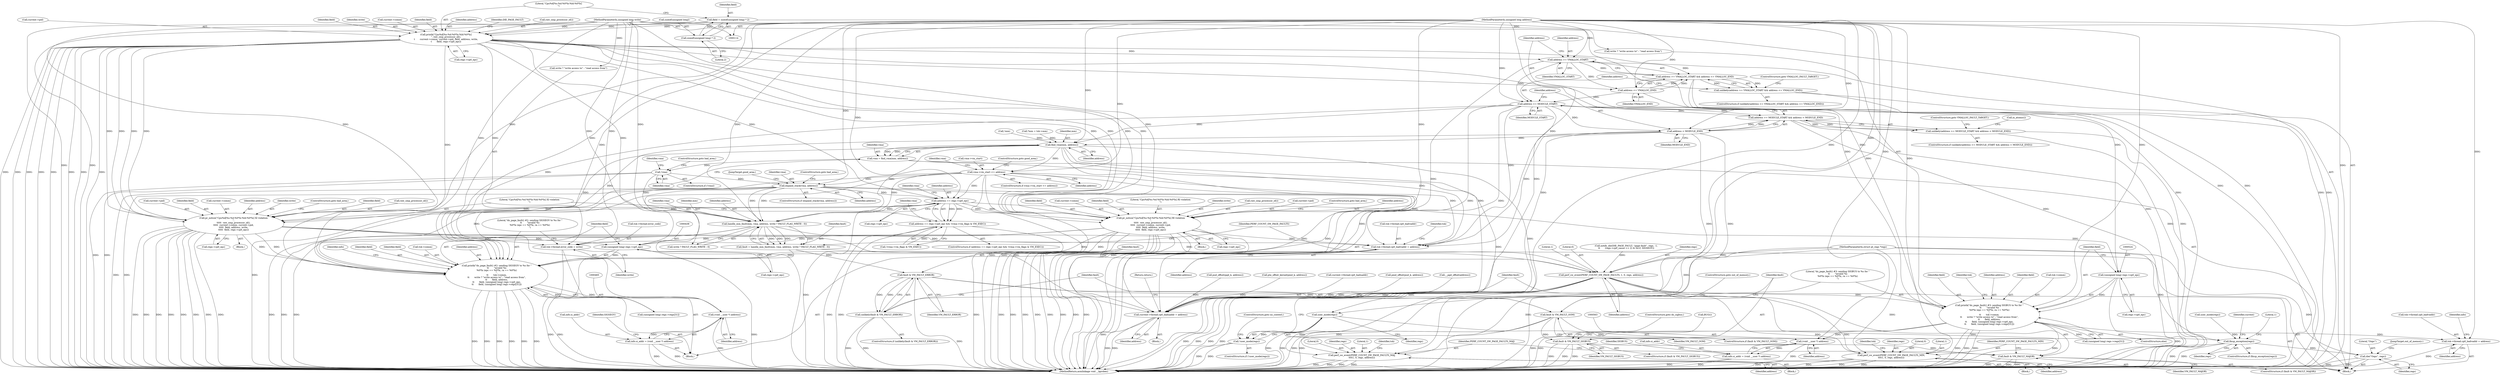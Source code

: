 digraph "0_linux_a8b0ca17b80e92faab46ee7179ba9e99ccb61233_14@pointer" {
"1000142" [label="(Call,printk(\"Cpu%d[%s:%d:%0*lx:%ld:%0*lx]\n\", raw_smp_processor_id(),\n\t       current->comm, current->pid, field, address, write,\n\t       field, regs->cp0_epc))"];
"1000134" [label="(Call,field = sizeof(unsigned long) * 2)"];
"1000136" [label="(Call,sizeof(unsigned long) * 2)"];
"1000117" [label="(MethodParameterIn,unsigned long address)"];
"1000116" [label="(MethodParameterIn,unsigned long write)"];
"1000184" [label="(Call,address >= VMALLOC_START)"];
"1000183" [label="(Call,address >= VMALLOC_START && address <= VMALLOC_END)"];
"1000182" [label="(Call,unlikely(address >= VMALLOC_START && address <= VMALLOC_END))"];
"1000187" [label="(Call,address <= VMALLOC_END)"];
"1000194" [label="(Call,address >= MODULE_START)"];
"1000193" [label="(Call,address >= MODULE_START && address < MODULE_END)"];
"1000192" [label="(Call,unlikely(address >= MODULE_START && address < MODULE_END))"];
"1000197" [label="(Call,address < MODULE_END)"];
"1000214" [label="(Call,find_vma(mm, address))"];
"1000212" [label="(Call,vma = find_vma(mm, address))"];
"1000218" [label="(Call,!vma)"];
"1000237" [label="(Call,expand_stack(vma, address))"];
"1000265" [label="(Call,address == regs->cp0_epc)"];
"1000264" [label="(Call,address == regs->cp0_epc && !(vma->vm_flags & VM_EXEC))"];
"1000277" [label="(Call,pr_notice(\"Cpu%d[%s:%d:%0*lx:%ld:%0*lx] XI violation\n\",\n\t\t\t\t\t  raw_smp_processor_id(),\n\t\t\t\t\t  current->comm, current->pid,\n\t\t\t\t\t  field, address, write,\n\t\t\t\t\t  field, regs->cp0_epc))"];
"1000411" [label="(Call,tsk->thread.cp0_badvaddr = address)"];
"1000418" [label="(Call,tsk->thread.error_code = write)"];
"1000425" [label="(Call,printk(\"do_page_fault() #2: sending SIGSEGV to %s for \"\n\t\t       \"invalid %s\n%0*lx (epc == %0*lx, ra == %0*lx)\n\",\n\t\t       tsk->comm,\n\t\t       write ? \"write access to\" : \"read access from\",\n\t\t       field, address,\n\t\t       field, (unsigned long) regs->cp0_epc,\n\t\t       field, (unsigned long) regs->regs[31]))"];
"1000464" [label="(Call,(void __user *) address)"];
"1000460" [label="(Call,info.si_addr = (void __user *) address)"];
"1000437" [label="(Call,(unsigned long) regs->cp0_epc)"];
"1000478" [label="(Call,current->thread.cp0_baduaddr = address)"];
"1000302" [label="(Call,pr_notice(\"Cpu%d[%s:%d:%0*lx:%ld:%0*lx] RI violation\n\",\n\t\t\t\t\t  raw_smp_processor_id(),\n\t\t\t\t\t  current->comm, current->pid,\n\t\t\t\t\t  field, address, write,\n\t\t\t\t\t  field, regs->cp0_epc))"];
"1000335" [label="(Call,handle_mm_fault(mm, vma, address, write ? FAULT_FLAG_WRITE : 0))"];
"1000333" [label="(Call,fault = handle_mm_fault(mm, vma, address, write ? FAULT_FLAG_WRITE : 0))"];
"1000351" [label="(Call,fault & VM_FAULT_ERROR)"];
"1000350" [label="(Call,unlikely(fault & VM_FAULT_ERROR))"];
"1000356" [label="(Call,fault & VM_FAULT_OOM)"];
"1000362" [label="(Call,fault & VM_FAULT_SIGBUS)"];
"1000368" [label="(Call,fault & VM_FAULT_MAJOR)"];
"1000343" [label="(Call,perf_sw_event(PERF_COUNT_SW_PAGE_FAULTS, 1, 0, regs, address))"];
"1000372" [label="(Call,perf_sw_event(PERF_COUNT_SW_PAGE_FAULTS_MAJ,\n\t\t\t\t1, 0, regs, address))"];
"1000384" [label="(Call,perf_sw_event(PERF_COUNT_SW_PAGE_FAULTS_MIN,\n\t\t\t\t1, 0, regs, address))"];
"1000507" [label="(Call,user_mode(regs))"];
"1000475" [label="(Call,fixup_exception(regs))"];
"1000488" [label="(Call,die(\"Oops\", regs))"];
"1000506" [label="(Call,!user_mode(regs))"];
"1000511" [label="(Call,printk(\"do_page_fault() #3: sending SIGBUS to %s for \"\n\t\t       \"invalid %s\n%0*lx (epc == %0*lx, ra == %0*lx)\n\",\n\t\t       tsk->comm,\n\t\t       write ? \"write access to\" : \"read access from\",\n\t\t       field, address,\n\t\t       field, (unsigned long) regs->cp0_epc,\n\t\t       field, (unsigned long) regs->regs[31]))"];
"1000536" [label="(Call,tsk->thread.cp0_badvaddr = address)"];
"1000562" [label="(Call,(void __user *) address)"];
"1000558" [label="(Call,info.si_addr = (void __user *) address)"];
"1000523" [label="(Call,(unsigned long) regs->cp0_epc)"];
"1000222" [label="(Call,vma->vm_start <= address)"];
"1000241" [label="(JumpTarget,good_area:)"];
"1000355" [label="(ControlStructure,if (fault & VM_FAULT_OOM))"];
"1000383" [label="(Block,)"];
"1000435" [label="(Identifier,address)"];
"1000200" [label="(ControlStructure,goto VMALLOC_FAULT_TARGET;)"];
"1000222" [label="(Call,vma->vm_start <= address)"];
"1000452" [label="(Identifier,info)"];
"1000152" [label="(Identifier,address)"];
"1000314" [label="(Identifier,field)"];
"1000347" [label="(Identifier,regs)"];
"1000118" [label="(Block,)"];
"1000659" [label="(MethodReturn,asmlinkage void __kprobes)"];
"1000266" [label="(Identifier,address)"];
"1000481" [label="(Identifier,current)"];
"1000442" [label="(Identifier,field)"];
"1000484" [label="(Identifier,address)"];
"1000489" [label="(Literal,\"Oops\")"];
"1000344" [label="(Identifier,PERF_COUNT_SW_PAGE_FAULTS)"];
"1000348" [label="(Identifier,address)"];
"1000283" [label="(Call,current->pid)"];
"1000491" [label="(JumpTarget,out_of_memory:)"];
"1000545" [label="(Identifier,info)"];
"1000521" [label="(Identifier,address)"];
"1000487" [label="(Literal,1)"];
"1000507" [label="(Call,user_mode(regs))"];
"1000278" [label="(Literal,\"Cpu%d[%s:%d:%0*lx:%ld:%0*lx] XI violation\n\")"];
"1000522" [label="(Identifier,field)"];
"1000199" [label="(Identifier,MODULE_END)"];
"1000137" [label="(Call,sizeof(unsigned long))"];
"1000212" [label="(Call,vma = find_vma(mm, address))"];
"1000289" [label="(Identifier,field)"];
"1000618" [label="(Call,pud_offset(pgd_k, address))"];
"1000516" [label="(Call,write ? \"write access to\" : \"read access from\")"];
"1000188" [label="(Identifier,address)"];
"1000410" [label="(Block,)"];
"1000370" [label="(Identifier,VM_FAULT_MAJOR)"];
"1000305" [label="(Call,current->comm)"];
"1000161" [label="(Identifier,DIE_PAGE_FAULT)"];
"1000134" [label="(Call,field = sizeof(unsigned long) * 2)"];
"1000337" [label="(Identifier,vma)"];
"1000478" [label="(Call,current->thread.cp0_baduaddr = address)"];
"1000333" [label="(Call,fault = handle_mm_fault(mm, vma, address, write ? FAULT_FLAG_WRITE : 0))"];
"1000356" [label="(Call,fault & VM_FAULT_OOM)"];
"1000424" [label="(Identifier,write)"];
"1000371" [label="(Block,)"];
"1000311" [label="(Identifier,field)"];
"1000343" [label="(Call,perf_sw_event(PERF_COUNT_SW_PAGE_FAULTS, 1, 0, regs, address))"];
"1000219" [label="(Identifier,vma)"];
"1000377" [label="(Identifier,address)"];
"1000505" [label="(ControlStructure,if (!user_mode(regs)))"];
"1000280" [label="(Call,current->comm)"];
"1000536" [label="(Call,tsk->thread.cp0_badvaddr = address)"];
"1000116" [label="(MethodParameterIn,unsigned long write)"];
"1000195" [label="(Identifier,address)"];
"1000227" [label="(ControlStructure,goto good_area;)"];
"1000474" [label="(ControlStructure,if (fixup_exception(regs)))"];
"1000144" [label="(Call,raw_smp_processor_id())"];
"1000529" [label="(Call,(unsigned long) regs->regs[31])"];
"1000508" [label="(Identifier,regs)"];
"1000303" [label="(Literal,\"Cpu%d[%s:%d:%0*lx:%ld:%0*lx] RI violation\n\")"];
"1000128" [label="(Call,*mm = tsk->mm)"];
"1000649" [label="(Call,pte_offset_kernel(pmd_k, address))"];
"1000419" [label="(Call,tsk->thread.error_code)"];
"1000434" [label="(Identifier,field)"];
"1000479" [label="(Call,current->thread.cp0_baduaddr)"];
"1000313" [label="(Identifier,write)"];
"1000509" [label="(ControlStructure,goto no_context;)"];
"1000466" [label="(Identifier,address)"];
"1000513" [label="(Call,tsk->comm)"];
"1000203" [label="(Call,in_atomic())"];
"1000335" [label="(Call,handle_mm_fault(mm, vma, address, write ? FAULT_FLAG_WRITE : 0))"];
"1000352" [label="(Identifier,fault)"];
"1000287" [label="(Identifier,address)"];
"1000634" [label="(Call,pmd_offset(pud_k, address))"];
"1000226" [label="(Identifier,address)"];
"1000476" [label="(Identifier,regs)"];
"1000264" [label="(Call,address == regs->cp0_epc && !(vma->vm_flags & VM_EXEC))"];
"1000190" [label="(ControlStructure,goto VMALLOC_FAULT_TARGET;)"];
"1000334" [label="(Identifier,fault)"];
"1000358" [label="(Identifier,VM_FAULT_OOM)"];
"1000304" [label="(Call,raw_smp_processor_id())"];
"1000302" [label="(Call,pr_notice(\"Cpu%d[%s:%d:%0*lx:%ld:%0*lx] RI violation\n\",\n\t\t\t\t\t  raw_smp_processor_id(),\n\t\t\t\t\t  current->comm, current->pid,\n\t\t\t\t\t  field, address, write,\n\t\t\t\t\t  field, regs->cp0_epc))"];
"1000143" [label="(Literal,\"Cpu%d[%s:%d:%0*lx:%ld:%0*lx]\n\")"];
"1000490" [label="(Identifier,regs)"];
"1000308" [label="(Call,current->pid)"];
"1000216" [label="(Identifier,address)"];
"1000430" [label="(Call,write ? \"write access to\" : \"read access from\")"];
"1000475" [label="(Call,fixup_exception(regs))"];
"1000576" [label="(Call,__pgd_offset(address))"];
"1000184" [label="(Call,address >= VMALLOC_START)"];
"1000238" [label="(Identifier,vma)"];
"1000367" [label="(ControlStructure,if (fault & VM_FAULT_MAJOR))"];
"1000277" [label="(Call,pr_notice(\"Cpu%d[%s:%d:%0*lx:%ld:%0*lx] XI violation\n\",\n\t\t\t\t\t  raw_smp_processor_id(),\n\t\t\t\t\t  current->comm, current->pid,\n\t\t\t\t\t  field, address, write,\n\t\t\t\t\t  field, regs->cp0_epc))"];
"1000117" [label="(MethodParameterIn,unsigned long address)"];
"1000376" [label="(Identifier,regs)"];
"1000460" [label="(Call,info.si_addr = (void __user *) address)"];
"1000191" [label="(ControlStructure,if (unlikely(address >= MODULE_START && address < MODULE_END)))"];
"1000301" [label="(Block,)"];
"1000389" [label="(Identifier,address)"];
"1000392" [label="(Identifier,tsk)"];
"1000273" [label="(Identifier,vma)"];
"1000345" [label="(Literal,1)"];
"1000288" [label="(Identifier,write)"];
"1000139" [label="(Literal,2)"];
"1000558" [label="(Call,info.si_addr = (void __user *) address)"];
"1000380" [label="(Identifier,tsk)"];
"1000232" [label="(Identifier,vma)"];
"1000183" [label="(Call,address >= VMALLOC_START && address <= VMALLOC_END)"];
"1000318" [label="(ControlStructure,goto bad_area;)"];
"1000148" [label="(Call,current->pid)"];
"1000270" [label="(Call,!(vma->vm_flags & VM_EXEC))"];
"1000375" [label="(Literal,0)"];
"1000192" [label="(Call,unlikely(address >= MODULE_START && address < MODULE_END))"];
"1000363" [label="(Identifier,fault)"];
"1000542" [label="(Identifier,address)"];
"1000213" [label="(Identifier,vma)"];
"1000385" [label="(Identifier,PERF_COUNT_SW_PAGE_FAULTS_MIN)"];
"1000520" [label="(Identifier,field)"];
"1000198" [label="(Identifier,address)"];
"1000426" [label="(Literal,\"do_page_fault() #2: sending SIGSEGV to %s for \"\n\t\t       \"invalid %s\n%0*lx (epc == %0*lx, ra == %0*lx)\n\")"];
"1000418" [label="(Call,tsk->thread.error_code = write)"];
"1000154" [label="(Identifier,field)"];
"1000364" [label="(Identifier,VM_FAULT_SIGBUS)"];
"1000186" [label="(Identifier,VMALLOC_START)"];
"1000315" [label="(Call,regs->cp0_epc)"];
"1000193" [label="(Call,address >= MODULE_START && address < MODULE_END)"];
"1000362" [label="(Call,fault & VM_FAULT_SIGBUS)"];
"1000512" [label="(Literal,\"do_page_fault() #3: sending SIGBUS to %s for \"\n\t\t       \"invalid %s\n%0*lx (epc == %0*lx, ra == %0*lx)\n\")"];
"1000366" [label="(Call,BUG())"];
"1000566" [label="(Identifier,SIGBUS)"];
"1000215" [label="(Identifier,mm)"];
"1000411" [label="(Call,tsk->thread.cp0_badvaddr = address)"];
"1000267" [label="(Call,regs->cp0_epc)"];
"1000339" [label="(Call,write ? FAULT_FLAG_WRITE : 0)"];
"1000368" [label="(Call,fault & VM_FAULT_MAJOR)"];
"1000523" [label="(Call,(unsigned long) regs->cp0_epc)"];
"1000537" [label="(Call,tsk->thread.cp0_badvaddr)"];
"1000511" [label="(Call,printk(\"do_page_fault() #3: sending SIGBUS to %s for \"\n\t\t       \"invalid %s\n%0*lx (epc == %0*lx, ra == %0*lx)\n\",\n\t\t       tsk->comm,\n\t\t       write ? \"write access to\" : \"read access from\",\n\t\t       field, address,\n\t\t       field, (unsigned long) regs->cp0_epc,\n\t\t       field, (unsigned long) regs->regs[31]))"];
"1000153" [label="(Identifier,write)"];
"1000217" [label="(ControlStructure,if (!vma))"];
"1000351" [label="(Call,fault & VM_FAULT_ERROR)"];
"1000185" [label="(Identifier,address)"];
"1000412" [label="(Call,tsk->thread.cp0_badvaddr)"];
"1000265" [label="(Call,address == regs->cp0_epc)"];
"1000417" [label="(Identifier,address)"];
"1000539" [label="(Identifier,tsk)"];
"1000155" [label="(Call,regs->cp0_epc)"];
"1000384" [label="(Call,perf_sw_event(PERF_COUNT_SW_PAGE_FAULTS_MIN,\n\t\t\t\t1, 0, regs, address))"];
"1000204" [label="(Call,!mm)"];
"1000135" [label="(Identifier,field)"];
"1000220" [label="(ControlStructure,goto bad_area;)"];
"1000350" [label="(Call,unlikely(fault & VM_FAULT_ERROR))"];
"1000189" [label="(Identifier,VMALLOC_END)"];
"1000182" [label="(Call,unlikely(address >= VMALLOC_START && address <= VMALLOC_END))"];
"1000298" [label="(Identifier,vma)"];
"1000290" [label="(Call,regs->cp0_epc)"];
"1000349" [label="(ControlStructure,if (unlikely(fault & VM_FAULT_ERROR)))"];
"1000346" [label="(Literal,0)"];
"1000197" [label="(Call,address < MODULE_END)"];
"1000276" [label="(Block,)"];
"1000357" [label="(Identifier,fault)"];
"1000373" [label="(Identifier,PERF_COUNT_SW_PAGE_FAULTS_MAJ)"];
"1000223" [label="(Call,vma->vm_start)"];
"1000237" [label="(Call,expand_stack(vma, address))"];
"1000436" [label="(Identifier,field)"];
"1000525" [label="(Call,regs->cp0_epc)"];
"1000559" [label="(Call,info.si_addr)"];
"1000145" [label="(Call,current->comm)"];
"1000263" [label="(ControlStructure,if (address == regs->cp0_epc && !(vma->vm_flags & VM_EXEC)))"];
"1000388" [label="(Identifier,regs)"];
"1000194" [label="(Call,address >= MODULE_START)"];
"1000562" [label="(Call,(void __user *) address)"];
"1000437" [label="(Call,(unsigned long) regs->cp0_epc)"];
"1000214" [label="(Call,find_vma(mm, address))"];
"1000218" [label="(Call,!vma)"];
"1000293" [label="(ControlStructure,goto bad_area;)"];
"1000485" [label="(Return,return;)"];
"1000160" [label="(Call,notify_die(DIE_PAGE_FAULT, \"page fault\", regs, -1,\n\t\t       (regs->cp0_cause >> 2) & 0x1f, SIGSEGV))"];
"1000187" [label="(Call,address <= VMALLOC_END)"];
"1000387" [label="(Literal,0)"];
"1000488" [label="(Call,die(\"Oops\", regs))"];
"1000464" [label="(Call,(void __user *) address)"];
"1000336" [label="(Identifier,mm)"];
"1000286" [label="(Identifier,field)"];
"1000365" [label="(ControlStructure,goto do_sigbus;)"];
"1000386" [label="(Literal,1)"];
"1000361" [label="(ControlStructure,if (fault & VM_FAULT_SIGBUS))"];
"1000279" [label="(Call,raw_smp_processor_id())"];
"1000408" [label="(Call,user_mode(regs))"];
"1000564" [label="(Identifier,address)"];
"1000224" [label="(Identifier,vma)"];
"1000461" [label="(Call,info.si_addr)"];
"1000427" [label="(Call,tsk->comm)"];
"1000468" [label="(Identifier,SIGSEGV)"];
"1000425" [label="(Call,printk(\"do_page_fault() #2: sending SIGSEGV to %s for \"\n\t\t       \"invalid %s\n%0*lx (epc == %0*lx, ra == %0*lx)\n\",\n\t\t       tsk->comm,\n\t\t       write ? \"write access to\" : \"read access from\",\n\t\t       field, address,\n\t\t       field, (unsigned long) regs->cp0_epc,\n\t\t       field, (unsigned long) regs->regs[31]))"];
"1000338" [label="(Identifier,address)"];
"1000151" [label="(Identifier,field)"];
"1000221" [label="(ControlStructure,if (vma->vm_start <= address))"];
"1000369" [label="(Identifier,fault)"];
"1000181" [label="(ControlStructure,if (unlikely(address >= VMALLOC_START && address <= VMALLOC_END)))"];
"1000136" [label="(Call,sizeof(unsigned long) * 2)"];
"1000372" [label="(Call,perf_sw_event(PERF_COUNT_SW_PAGE_FAULTS_MAJ,\n\t\t\t\t1, 0, regs, address))"];
"1000374" [label="(Literal,1)"];
"1000506" [label="(Call,!user_mode(regs))"];
"1000236" [label="(ControlStructure,if (expand_stack(vma, address)))"];
"1000477" [label="(Block,)"];
"1000115" [label="(MethodParameterIn,struct pt_regs *regs)"];
"1000240" [label="(ControlStructure,goto bad_area;)"];
"1000510" [label="(ControlStructure,else)"];
"1000312" [label="(Identifier,address)"];
"1000142" [label="(Call,printk(\"Cpu%d[%s:%d:%0*lx:%ld:%0*lx]\n\", raw_smp_processor_id(),\n\t       current->comm, current->pid, field, address, write,\n\t       field, regs->cp0_epc))"];
"1000359" [label="(ControlStructure,goto out_of_memory;)"];
"1000439" [label="(Call,regs->cp0_epc)"];
"1000353" [label="(Identifier,VM_FAULT_ERROR)"];
"1000196" [label="(Identifier,MODULE_START)"];
"1000421" [label="(Identifier,tsk)"];
"1000528" [label="(Identifier,field)"];
"1000443" [label="(Call,(unsigned long) regs->regs[31])"];
"1000239" [label="(Identifier,address)"];
"1000142" -> "1000118"  [label="AST: "];
"1000142" -> "1000155"  [label="CFG: "];
"1000143" -> "1000142"  [label="AST: "];
"1000144" -> "1000142"  [label="AST: "];
"1000145" -> "1000142"  [label="AST: "];
"1000148" -> "1000142"  [label="AST: "];
"1000151" -> "1000142"  [label="AST: "];
"1000152" -> "1000142"  [label="AST: "];
"1000153" -> "1000142"  [label="AST: "];
"1000154" -> "1000142"  [label="AST: "];
"1000155" -> "1000142"  [label="AST: "];
"1000161" -> "1000142"  [label="CFG: "];
"1000142" -> "1000659"  [label="DDG: "];
"1000142" -> "1000659"  [label="DDG: "];
"1000142" -> "1000659"  [label="DDG: "];
"1000142" -> "1000659"  [label="DDG: "];
"1000142" -> "1000659"  [label="DDG: "];
"1000142" -> "1000659"  [label="DDG: "];
"1000142" -> "1000659"  [label="DDG: "];
"1000142" -> "1000659"  [label="DDG: "];
"1000134" -> "1000142"  [label="DDG: "];
"1000117" -> "1000142"  [label="DDG: "];
"1000116" -> "1000142"  [label="DDG: "];
"1000142" -> "1000184"  [label="DDG: "];
"1000142" -> "1000265"  [label="DDG: "];
"1000142" -> "1000277"  [label="DDG: "];
"1000142" -> "1000277"  [label="DDG: "];
"1000142" -> "1000277"  [label="DDG: "];
"1000142" -> "1000277"  [label="DDG: "];
"1000142" -> "1000302"  [label="DDG: "];
"1000142" -> "1000302"  [label="DDG: "];
"1000142" -> "1000302"  [label="DDG: "];
"1000142" -> "1000302"  [label="DDG: "];
"1000142" -> "1000418"  [label="DDG: "];
"1000142" -> "1000425"  [label="DDG: "];
"1000142" -> "1000437"  [label="DDG: "];
"1000142" -> "1000511"  [label="DDG: "];
"1000142" -> "1000523"  [label="DDG: "];
"1000134" -> "1000118"  [label="AST: "];
"1000134" -> "1000136"  [label="CFG: "];
"1000135" -> "1000134"  [label="AST: "];
"1000136" -> "1000134"  [label="AST: "];
"1000143" -> "1000134"  [label="CFG: "];
"1000134" -> "1000659"  [label="DDG: "];
"1000136" -> "1000134"  [label="DDG: "];
"1000136" -> "1000139"  [label="CFG: "];
"1000137" -> "1000136"  [label="AST: "];
"1000139" -> "1000136"  [label="AST: "];
"1000117" -> "1000114"  [label="AST: "];
"1000117" -> "1000659"  [label="DDG: "];
"1000117" -> "1000184"  [label="DDG: "];
"1000117" -> "1000187"  [label="DDG: "];
"1000117" -> "1000194"  [label="DDG: "];
"1000117" -> "1000197"  [label="DDG: "];
"1000117" -> "1000214"  [label="DDG: "];
"1000117" -> "1000222"  [label="DDG: "];
"1000117" -> "1000237"  [label="DDG: "];
"1000117" -> "1000265"  [label="DDG: "];
"1000117" -> "1000277"  [label="DDG: "];
"1000117" -> "1000302"  [label="DDG: "];
"1000117" -> "1000335"  [label="DDG: "];
"1000117" -> "1000343"  [label="DDG: "];
"1000117" -> "1000372"  [label="DDG: "];
"1000117" -> "1000384"  [label="DDG: "];
"1000117" -> "1000411"  [label="DDG: "];
"1000117" -> "1000425"  [label="DDG: "];
"1000117" -> "1000464"  [label="DDG: "];
"1000117" -> "1000478"  [label="DDG: "];
"1000117" -> "1000511"  [label="DDG: "];
"1000117" -> "1000536"  [label="DDG: "];
"1000117" -> "1000562"  [label="DDG: "];
"1000116" -> "1000114"  [label="AST: "];
"1000116" -> "1000659"  [label="DDG: "];
"1000116" -> "1000277"  [label="DDG: "];
"1000116" -> "1000302"  [label="DDG: "];
"1000116" -> "1000335"  [label="DDG: "];
"1000116" -> "1000339"  [label="DDG: "];
"1000116" -> "1000418"  [label="DDG: "];
"1000116" -> "1000425"  [label="DDG: "];
"1000116" -> "1000430"  [label="DDG: "];
"1000116" -> "1000511"  [label="DDG: "];
"1000116" -> "1000516"  [label="DDG: "];
"1000184" -> "1000183"  [label="AST: "];
"1000184" -> "1000186"  [label="CFG: "];
"1000185" -> "1000184"  [label="AST: "];
"1000186" -> "1000184"  [label="AST: "];
"1000188" -> "1000184"  [label="CFG: "];
"1000183" -> "1000184"  [label="CFG: "];
"1000184" -> "1000659"  [label="DDG: "];
"1000184" -> "1000183"  [label="DDG: "];
"1000184" -> "1000183"  [label="DDG: "];
"1000184" -> "1000187"  [label="DDG: "];
"1000184" -> "1000194"  [label="DDG: "];
"1000183" -> "1000182"  [label="AST: "];
"1000183" -> "1000187"  [label="CFG: "];
"1000187" -> "1000183"  [label="AST: "];
"1000182" -> "1000183"  [label="CFG: "];
"1000183" -> "1000659"  [label="DDG: "];
"1000183" -> "1000659"  [label="DDG: "];
"1000183" -> "1000182"  [label="DDG: "];
"1000183" -> "1000182"  [label="DDG: "];
"1000187" -> "1000183"  [label="DDG: "];
"1000187" -> "1000183"  [label="DDG: "];
"1000182" -> "1000181"  [label="AST: "];
"1000190" -> "1000182"  [label="CFG: "];
"1000195" -> "1000182"  [label="CFG: "];
"1000182" -> "1000659"  [label="DDG: "];
"1000182" -> "1000659"  [label="DDG: "];
"1000187" -> "1000189"  [label="CFG: "];
"1000188" -> "1000187"  [label="AST: "];
"1000189" -> "1000187"  [label="AST: "];
"1000187" -> "1000659"  [label="DDG: "];
"1000187" -> "1000194"  [label="DDG: "];
"1000194" -> "1000193"  [label="AST: "];
"1000194" -> "1000196"  [label="CFG: "];
"1000195" -> "1000194"  [label="AST: "];
"1000196" -> "1000194"  [label="AST: "];
"1000198" -> "1000194"  [label="CFG: "];
"1000193" -> "1000194"  [label="CFG: "];
"1000194" -> "1000659"  [label="DDG: "];
"1000194" -> "1000659"  [label="DDG: "];
"1000194" -> "1000193"  [label="DDG: "];
"1000194" -> "1000193"  [label="DDG: "];
"1000194" -> "1000197"  [label="DDG: "];
"1000194" -> "1000214"  [label="DDG: "];
"1000194" -> "1000411"  [label="DDG: "];
"1000194" -> "1000425"  [label="DDG: "];
"1000194" -> "1000478"  [label="DDG: "];
"1000193" -> "1000192"  [label="AST: "];
"1000193" -> "1000197"  [label="CFG: "];
"1000197" -> "1000193"  [label="AST: "];
"1000192" -> "1000193"  [label="CFG: "];
"1000193" -> "1000659"  [label="DDG: "];
"1000193" -> "1000659"  [label="DDG: "];
"1000193" -> "1000192"  [label="DDG: "];
"1000193" -> "1000192"  [label="DDG: "];
"1000197" -> "1000193"  [label="DDG: "];
"1000197" -> "1000193"  [label="DDG: "];
"1000192" -> "1000191"  [label="AST: "];
"1000200" -> "1000192"  [label="CFG: "];
"1000203" -> "1000192"  [label="CFG: "];
"1000192" -> "1000659"  [label="DDG: "];
"1000192" -> "1000659"  [label="DDG: "];
"1000197" -> "1000199"  [label="CFG: "];
"1000198" -> "1000197"  [label="AST: "];
"1000199" -> "1000197"  [label="AST: "];
"1000197" -> "1000659"  [label="DDG: "];
"1000197" -> "1000659"  [label="DDG: "];
"1000197" -> "1000214"  [label="DDG: "];
"1000197" -> "1000411"  [label="DDG: "];
"1000197" -> "1000425"  [label="DDG: "];
"1000197" -> "1000478"  [label="DDG: "];
"1000214" -> "1000212"  [label="AST: "];
"1000214" -> "1000216"  [label="CFG: "];
"1000215" -> "1000214"  [label="AST: "];
"1000216" -> "1000214"  [label="AST: "];
"1000212" -> "1000214"  [label="CFG: "];
"1000214" -> "1000659"  [label="DDG: "];
"1000214" -> "1000659"  [label="DDG: "];
"1000214" -> "1000212"  [label="DDG: "];
"1000214" -> "1000212"  [label="DDG: "];
"1000128" -> "1000214"  [label="DDG: "];
"1000204" -> "1000214"  [label="DDG: "];
"1000214" -> "1000222"  [label="DDG: "];
"1000214" -> "1000335"  [label="DDG: "];
"1000214" -> "1000411"  [label="DDG: "];
"1000214" -> "1000425"  [label="DDG: "];
"1000214" -> "1000478"  [label="DDG: "];
"1000212" -> "1000118"  [label="AST: "];
"1000213" -> "1000212"  [label="AST: "];
"1000219" -> "1000212"  [label="CFG: "];
"1000212" -> "1000659"  [label="DDG: "];
"1000212" -> "1000218"  [label="DDG: "];
"1000218" -> "1000217"  [label="AST: "];
"1000218" -> "1000219"  [label="CFG: "];
"1000219" -> "1000218"  [label="AST: "];
"1000220" -> "1000218"  [label="CFG: "];
"1000224" -> "1000218"  [label="CFG: "];
"1000218" -> "1000659"  [label="DDG: "];
"1000218" -> "1000659"  [label="DDG: "];
"1000218" -> "1000237"  [label="DDG: "];
"1000218" -> "1000335"  [label="DDG: "];
"1000237" -> "1000236"  [label="AST: "];
"1000237" -> "1000239"  [label="CFG: "];
"1000238" -> "1000237"  [label="AST: "];
"1000239" -> "1000237"  [label="AST: "];
"1000240" -> "1000237"  [label="CFG: "];
"1000241" -> "1000237"  [label="CFG: "];
"1000237" -> "1000659"  [label="DDG: "];
"1000237" -> "1000659"  [label="DDG: "];
"1000237" -> "1000659"  [label="DDG: "];
"1000222" -> "1000237"  [label="DDG: "];
"1000237" -> "1000265"  [label="DDG: "];
"1000237" -> "1000335"  [label="DDG: "];
"1000237" -> "1000335"  [label="DDG: "];
"1000237" -> "1000411"  [label="DDG: "];
"1000237" -> "1000425"  [label="DDG: "];
"1000237" -> "1000478"  [label="DDG: "];
"1000265" -> "1000264"  [label="AST: "];
"1000265" -> "1000267"  [label="CFG: "];
"1000266" -> "1000265"  [label="AST: "];
"1000267" -> "1000265"  [label="AST: "];
"1000273" -> "1000265"  [label="CFG: "];
"1000264" -> "1000265"  [label="CFG: "];
"1000265" -> "1000659"  [label="DDG: "];
"1000265" -> "1000264"  [label="DDG: "];
"1000265" -> "1000264"  [label="DDG: "];
"1000222" -> "1000265"  [label="DDG: "];
"1000265" -> "1000277"  [label="DDG: "];
"1000265" -> "1000277"  [label="DDG: "];
"1000265" -> "1000302"  [label="DDG: "];
"1000265" -> "1000302"  [label="DDG: "];
"1000265" -> "1000335"  [label="DDG: "];
"1000265" -> "1000523"  [label="DDG: "];
"1000264" -> "1000263"  [label="AST: "];
"1000264" -> "1000270"  [label="CFG: "];
"1000270" -> "1000264"  [label="AST: "];
"1000278" -> "1000264"  [label="CFG: "];
"1000298" -> "1000264"  [label="CFG: "];
"1000264" -> "1000659"  [label="DDG: "];
"1000264" -> "1000659"  [label="DDG: "];
"1000264" -> "1000659"  [label="DDG: "];
"1000270" -> "1000264"  [label="DDG: "];
"1000277" -> "1000276"  [label="AST: "];
"1000277" -> "1000290"  [label="CFG: "];
"1000278" -> "1000277"  [label="AST: "];
"1000279" -> "1000277"  [label="AST: "];
"1000280" -> "1000277"  [label="AST: "];
"1000283" -> "1000277"  [label="AST: "];
"1000286" -> "1000277"  [label="AST: "];
"1000287" -> "1000277"  [label="AST: "];
"1000288" -> "1000277"  [label="AST: "];
"1000289" -> "1000277"  [label="AST: "];
"1000290" -> "1000277"  [label="AST: "];
"1000293" -> "1000277"  [label="CFG: "];
"1000277" -> "1000659"  [label="DDG: "];
"1000277" -> "1000659"  [label="DDG: "];
"1000277" -> "1000659"  [label="DDG: "];
"1000277" -> "1000659"  [label="DDG: "];
"1000277" -> "1000659"  [label="DDG: "];
"1000277" -> "1000659"  [label="DDG: "];
"1000277" -> "1000659"  [label="DDG: "];
"1000277" -> "1000659"  [label="DDG: "];
"1000277" -> "1000411"  [label="DDG: "];
"1000277" -> "1000418"  [label="DDG: "];
"1000277" -> "1000425"  [label="DDG: "];
"1000277" -> "1000425"  [label="DDG: "];
"1000277" -> "1000437"  [label="DDG: "];
"1000277" -> "1000478"  [label="DDG: "];
"1000411" -> "1000410"  [label="AST: "];
"1000411" -> "1000417"  [label="CFG: "];
"1000412" -> "1000411"  [label="AST: "];
"1000417" -> "1000411"  [label="AST: "];
"1000421" -> "1000411"  [label="CFG: "];
"1000411" -> "1000659"  [label="DDG: "];
"1000302" -> "1000411"  [label="DDG: "];
"1000222" -> "1000411"  [label="DDG: "];
"1000418" -> "1000410"  [label="AST: "];
"1000418" -> "1000424"  [label="CFG: "];
"1000419" -> "1000418"  [label="AST: "];
"1000424" -> "1000418"  [label="AST: "];
"1000426" -> "1000418"  [label="CFG: "];
"1000418" -> "1000659"  [label="DDG: "];
"1000302" -> "1000418"  [label="DDG: "];
"1000425" -> "1000410"  [label="AST: "];
"1000425" -> "1000443"  [label="CFG: "];
"1000426" -> "1000425"  [label="AST: "];
"1000427" -> "1000425"  [label="AST: "];
"1000430" -> "1000425"  [label="AST: "];
"1000434" -> "1000425"  [label="AST: "];
"1000435" -> "1000425"  [label="AST: "];
"1000436" -> "1000425"  [label="AST: "];
"1000437" -> "1000425"  [label="AST: "];
"1000442" -> "1000425"  [label="AST: "];
"1000443" -> "1000425"  [label="AST: "];
"1000452" -> "1000425"  [label="CFG: "];
"1000425" -> "1000659"  [label="DDG: "];
"1000425" -> "1000659"  [label="DDG: "];
"1000425" -> "1000659"  [label="DDG: "];
"1000425" -> "1000659"  [label="DDG: "];
"1000425" -> "1000659"  [label="DDG: "];
"1000425" -> "1000659"  [label="DDG: "];
"1000302" -> "1000425"  [label="DDG: "];
"1000302" -> "1000425"  [label="DDG: "];
"1000222" -> "1000425"  [label="DDG: "];
"1000437" -> "1000425"  [label="DDG: "];
"1000443" -> "1000425"  [label="DDG: "];
"1000425" -> "1000464"  [label="DDG: "];
"1000464" -> "1000460"  [label="AST: "];
"1000464" -> "1000466"  [label="CFG: "];
"1000465" -> "1000464"  [label="AST: "];
"1000466" -> "1000464"  [label="AST: "];
"1000460" -> "1000464"  [label="CFG: "];
"1000464" -> "1000659"  [label="DDG: "];
"1000464" -> "1000460"  [label="DDG: "];
"1000460" -> "1000410"  [label="AST: "];
"1000461" -> "1000460"  [label="AST: "];
"1000468" -> "1000460"  [label="CFG: "];
"1000460" -> "1000659"  [label="DDG: "];
"1000460" -> "1000659"  [label="DDG: "];
"1000437" -> "1000439"  [label="CFG: "];
"1000438" -> "1000437"  [label="AST: "];
"1000439" -> "1000437"  [label="AST: "];
"1000442" -> "1000437"  [label="CFG: "];
"1000437" -> "1000659"  [label="DDG: "];
"1000302" -> "1000437"  [label="DDG: "];
"1000478" -> "1000477"  [label="AST: "];
"1000478" -> "1000484"  [label="CFG: "];
"1000479" -> "1000478"  [label="AST: "];
"1000484" -> "1000478"  [label="AST: "];
"1000485" -> "1000478"  [label="CFG: "];
"1000478" -> "1000659"  [label="DDG: "];
"1000478" -> "1000659"  [label="DDG: "];
"1000302" -> "1000478"  [label="DDG: "];
"1000649" -> "1000478"  [label="DDG: "];
"1000576" -> "1000478"  [label="DDG: "];
"1000222" -> "1000478"  [label="DDG: "];
"1000343" -> "1000478"  [label="DDG: "];
"1000634" -> "1000478"  [label="DDG: "];
"1000618" -> "1000478"  [label="DDG: "];
"1000302" -> "1000301"  [label="AST: "];
"1000302" -> "1000315"  [label="CFG: "];
"1000303" -> "1000302"  [label="AST: "];
"1000304" -> "1000302"  [label="AST: "];
"1000305" -> "1000302"  [label="AST: "];
"1000308" -> "1000302"  [label="AST: "];
"1000311" -> "1000302"  [label="AST: "];
"1000312" -> "1000302"  [label="AST: "];
"1000313" -> "1000302"  [label="AST: "];
"1000314" -> "1000302"  [label="AST: "];
"1000315" -> "1000302"  [label="AST: "];
"1000318" -> "1000302"  [label="CFG: "];
"1000302" -> "1000659"  [label="DDG: "];
"1000302" -> "1000659"  [label="DDG: "];
"1000302" -> "1000659"  [label="DDG: "];
"1000302" -> "1000659"  [label="DDG: "];
"1000302" -> "1000659"  [label="DDG: "];
"1000302" -> "1000659"  [label="DDG: "];
"1000302" -> "1000659"  [label="DDG: "];
"1000302" -> "1000659"  [label="DDG: "];
"1000335" -> "1000333"  [label="AST: "];
"1000335" -> "1000339"  [label="CFG: "];
"1000336" -> "1000335"  [label="AST: "];
"1000337" -> "1000335"  [label="AST: "];
"1000338" -> "1000335"  [label="AST: "];
"1000339" -> "1000335"  [label="AST: "];
"1000333" -> "1000335"  [label="CFG: "];
"1000335" -> "1000659"  [label="DDG: "];
"1000335" -> "1000659"  [label="DDG: "];
"1000335" -> "1000659"  [label="DDG: "];
"1000335" -> "1000333"  [label="DDG: "];
"1000335" -> "1000333"  [label="DDG: "];
"1000335" -> "1000333"  [label="DDG: "];
"1000335" -> "1000333"  [label="DDG: "];
"1000222" -> "1000335"  [label="DDG: "];
"1000335" -> "1000343"  [label="DDG: "];
"1000333" -> "1000118"  [label="AST: "];
"1000334" -> "1000333"  [label="AST: "];
"1000344" -> "1000333"  [label="CFG: "];
"1000333" -> "1000659"  [label="DDG: "];
"1000333" -> "1000351"  [label="DDG: "];
"1000351" -> "1000350"  [label="AST: "];
"1000351" -> "1000353"  [label="CFG: "];
"1000352" -> "1000351"  [label="AST: "];
"1000353" -> "1000351"  [label="AST: "];
"1000350" -> "1000351"  [label="CFG: "];
"1000351" -> "1000659"  [label="DDG: "];
"1000351" -> "1000350"  [label="DDG: "];
"1000351" -> "1000350"  [label="DDG: "];
"1000351" -> "1000356"  [label="DDG: "];
"1000351" -> "1000368"  [label="DDG: "];
"1000350" -> "1000349"  [label="AST: "];
"1000357" -> "1000350"  [label="CFG: "];
"1000369" -> "1000350"  [label="CFG: "];
"1000350" -> "1000659"  [label="DDG: "];
"1000350" -> "1000659"  [label="DDG: "];
"1000356" -> "1000355"  [label="AST: "];
"1000356" -> "1000358"  [label="CFG: "];
"1000357" -> "1000356"  [label="AST: "];
"1000358" -> "1000356"  [label="AST: "];
"1000359" -> "1000356"  [label="CFG: "];
"1000363" -> "1000356"  [label="CFG: "];
"1000356" -> "1000659"  [label="DDG: "];
"1000356" -> "1000659"  [label="DDG: "];
"1000356" -> "1000659"  [label="DDG: "];
"1000356" -> "1000362"  [label="DDG: "];
"1000362" -> "1000361"  [label="AST: "];
"1000362" -> "1000364"  [label="CFG: "];
"1000363" -> "1000362"  [label="AST: "];
"1000364" -> "1000362"  [label="AST: "];
"1000365" -> "1000362"  [label="CFG: "];
"1000366" -> "1000362"  [label="CFG: "];
"1000362" -> "1000659"  [label="DDG: "];
"1000362" -> "1000659"  [label="DDG: "];
"1000362" -> "1000659"  [label="DDG: "];
"1000362" -> "1000368"  [label="DDG: "];
"1000368" -> "1000367"  [label="AST: "];
"1000368" -> "1000370"  [label="CFG: "];
"1000369" -> "1000368"  [label="AST: "];
"1000370" -> "1000368"  [label="AST: "];
"1000373" -> "1000368"  [label="CFG: "];
"1000385" -> "1000368"  [label="CFG: "];
"1000368" -> "1000659"  [label="DDG: "];
"1000368" -> "1000659"  [label="DDG: "];
"1000368" -> "1000659"  [label="DDG: "];
"1000343" -> "1000118"  [label="AST: "];
"1000343" -> "1000348"  [label="CFG: "];
"1000344" -> "1000343"  [label="AST: "];
"1000345" -> "1000343"  [label="AST: "];
"1000346" -> "1000343"  [label="AST: "];
"1000347" -> "1000343"  [label="AST: "];
"1000348" -> "1000343"  [label="AST: "];
"1000352" -> "1000343"  [label="CFG: "];
"1000343" -> "1000659"  [label="DDG: "];
"1000343" -> "1000659"  [label="DDG: "];
"1000343" -> "1000659"  [label="DDG: "];
"1000343" -> "1000659"  [label="DDG: "];
"1000160" -> "1000343"  [label="DDG: "];
"1000115" -> "1000343"  [label="DDG: "];
"1000343" -> "1000372"  [label="DDG: "];
"1000343" -> "1000372"  [label="DDG: "];
"1000343" -> "1000384"  [label="DDG: "];
"1000343" -> "1000384"  [label="DDG: "];
"1000343" -> "1000507"  [label="DDG: "];
"1000343" -> "1000511"  [label="DDG: "];
"1000372" -> "1000371"  [label="AST: "];
"1000372" -> "1000377"  [label="CFG: "];
"1000373" -> "1000372"  [label="AST: "];
"1000374" -> "1000372"  [label="AST: "];
"1000375" -> "1000372"  [label="AST: "];
"1000376" -> "1000372"  [label="AST: "];
"1000377" -> "1000372"  [label="AST: "];
"1000380" -> "1000372"  [label="CFG: "];
"1000372" -> "1000659"  [label="DDG: "];
"1000372" -> "1000659"  [label="DDG: "];
"1000372" -> "1000659"  [label="DDG: "];
"1000372" -> "1000659"  [label="DDG: "];
"1000115" -> "1000372"  [label="DDG: "];
"1000384" -> "1000383"  [label="AST: "];
"1000384" -> "1000389"  [label="CFG: "];
"1000385" -> "1000384"  [label="AST: "];
"1000386" -> "1000384"  [label="AST: "];
"1000387" -> "1000384"  [label="AST: "];
"1000388" -> "1000384"  [label="AST: "];
"1000389" -> "1000384"  [label="AST: "];
"1000392" -> "1000384"  [label="CFG: "];
"1000384" -> "1000659"  [label="DDG: "];
"1000384" -> "1000659"  [label="DDG: "];
"1000384" -> "1000659"  [label="DDG: "];
"1000384" -> "1000659"  [label="DDG: "];
"1000115" -> "1000384"  [label="DDG: "];
"1000507" -> "1000506"  [label="AST: "];
"1000507" -> "1000508"  [label="CFG: "];
"1000508" -> "1000507"  [label="AST: "];
"1000506" -> "1000507"  [label="CFG: "];
"1000507" -> "1000659"  [label="DDG: "];
"1000507" -> "1000475"  [label="DDG: "];
"1000507" -> "1000506"  [label="DDG: "];
"1000115" -> "1000507"  [label="DDG: "];
"1000475" -> "1000474"  [label="AST: "];
"1000475" -> "1000476"  [label="CFG: "];
"1000476" -> "1000475"  [label="AST: "];
"1000481" -> "1000475"  [label="CFG: "];
"1000487" -> "1000475"  [label="CFG: "];
"1000475" -> "1000659"  [label="DDG: "];
"1000475" -> "1000659"  [label="DDG: "];
"1000408" -> "1000475"  [label="DDG: "];
"1000115" -> "1000475"  [label="DDG: "];
"1000475" -> "1000488"  [label="DDG: "];
"1000488" -> "1000118"  [label="AST: "];
"1000488" -> "1000490"  [label="CFG: "];
"1000489" -> "1000488"  [label="AST: "];
"1000490" -> "1000488"  [label="AST: "];
"1000491" -> "1000488"  [label="CFG: "];
"1000488" -> "1000659"  [label="DDG: "];
"1000488" -> "1000659"  [label="DDG: "];
"1000115" -> "1000488"  [label="DDG: "];
"1000506" -> "1000505"  [label="AST: "];
"1000509" -> "1000506"  [label="CFG: "];
"1000512" -> "1000506"  [label="CFG: "];
"1000506" -> "1000659"  [label="DDG: "];
"1000506" -> "1000659"  [label="DDG: "];
"1000511" -> "1000510"  [label="AST: "];
"1000511" -> "1000529"  [label="CFG: "];
"1000512" -> "1000511"  [label="AST: "];
"1000513" -> "1000511"  [label="AST: "];
"1000516" -> "1000511"  [label="AST: "];
"1000520" -> "1000511"  [label="AST: "];
"1000521" -> "1000511"  [label="AST: "];
"1000522" -> "1000511"  [label="AST: "];
"1000523" -> "1000511"  [label="AST: "];
"1000528" -> "1000511"  [label="AST: "];
"1000529" -> "1000511"  [label="AST: "];
"1000539" -> "1000511"  [label="CFG: "];
"1000511" -> "1000659"  [label="DDG: "];
"1000511" -> "1000659"  [label="DDG: "];
"1000511" -> "1000659"  [label="DDG: "];
"1000511" -> "1000659"  [label="DDG: "];
"1000511" -> "1000659"  [label="DDG: "];
"1000511" -> "1000659"  [label="DDG: "];
"1000523" -> "1000511"  [label="DDG: "];
"1000529" -> "1000511"  [label="DDG: "];
"1000511" -> "1000536"  [label="DDG: "];
"1000511" -> "1000562"  [label="DDG: "];
"1000536" -> "1000118"  [label="AST: "];
"1000536" -> "1000542"  [label="CFG: "];
"1000537" -> "1000536"  [label="AST: "];
"1000542" -> "1000536"  [label="AST: "];
"1000545" -> "1000536"  [label="CFG: "];
"1000536" -> "1000659"  [label="DDG: "];
"1000562" -> "1000558"  [label="AST: "];
"1000562" -> "1000564"  [label="CFG: "];
"1000563" -> "1000562"  [label="AST: "];
"1000564" -> "1000562"  [label="AST: "];
"1000558" -> "1000562"  [label="CFG: "];
"1000562" -> "1000659"  [label="DDG: "];
"1000562" -> "1000558"  [label="DDG: "];
"1000558" -> "1000118"  [label="AST: "];
"1000559" -> "1000558"  [label="AST: "];
"1000566" -> "1000558"  [label="CFG: "];
"1000558" -> "1000659"  [label="DDG: "];
"1000558" -> "1000659"  [label="DDG: "];
"1000523" -> "1000525"  [label="CFG: "];
"1000524" -> "1000523"  [label="AST: "];
"1000525" -> "1000523"  [label="AST: "];
"1000528" -> "1000523"  [label="CFG: "];
"1000523" -> "1000659"  [label="DDG: "];
"1000222" -> "1000221"  [label="AST: "];
"1000222" -> "1000226"  [label="CFG: "];
"1000223" -> "1000222"  [label="AST: "];
"1000226" -> "1000222"  [label="AST: "];
"1000227" -> "1000222"  [label="CFG: "];
"1000232" -> "1000222"  [label="CFG: "];
"1000222" -> "1000659"  [label="DDG: "];
"1000222" -> "1000659"  [label="DDG: "];
"1000222" -> "1000659"  [label="DDG: "];
}
